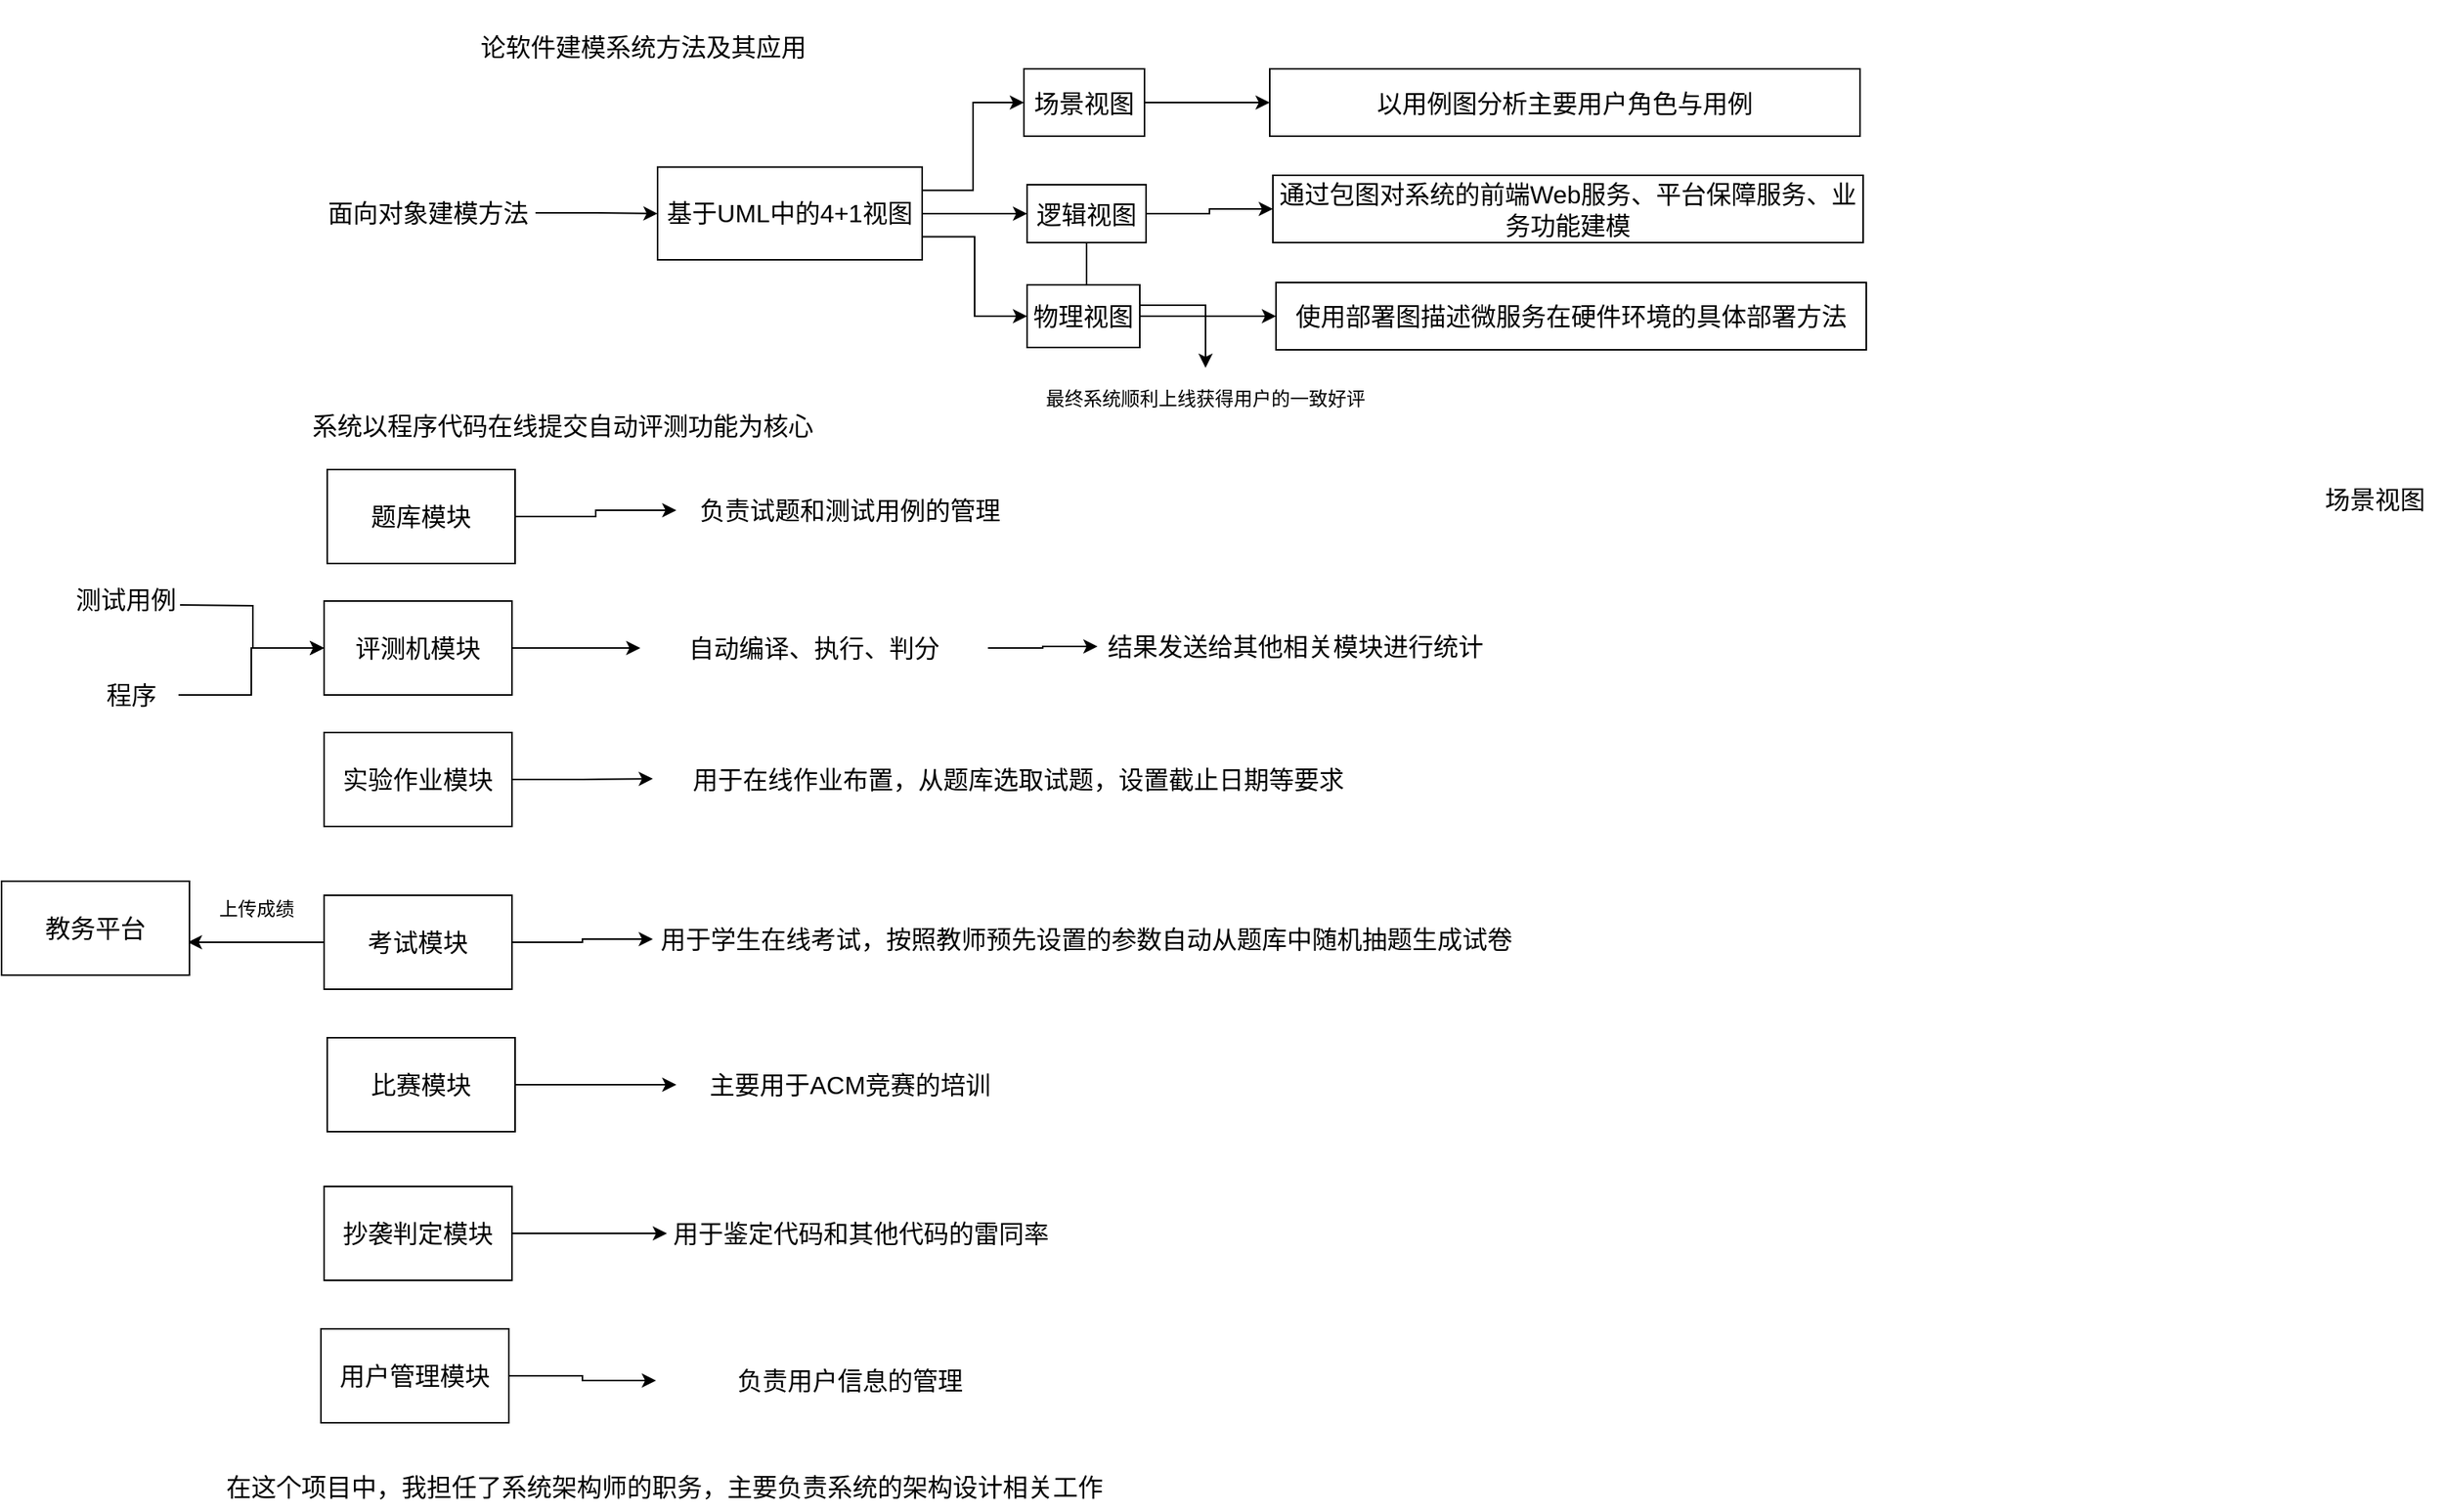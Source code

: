 <mxfile version="21.7.5" type="github">
  <diagram name="第 1 页" id="edIoZuRB3zaZxlKi64ll">
    <mxGraphModel dx="1509" dy="952" grid="0" gridSize="10" guides="1" tooltips="1" connect="1" arrows="1" fold="1" page="1" pageScale="1" pageWidth="10000" pageHeight="10000" math="0" shadow="0">
      <root>
        <mxCell id="0" />
        <mxCell id="1" parent="0" />
        <mxCell id="OHOCKgPiXyrj8ZHRfish-1" value="论软件建模系统方法及其应用" style="text;html=1;strokeColor=none;fillColor=none;align=center;verticalAlign=middle;whiteSpace=wrap;rounded=0;fontSize=16;" vertex="1" parent="1">
          <mxGeometry x="510" y="42" width="226" height="59" as="geometry" />
        </mxCell>
        <mxCell id="OHOCKgPiXyrj8ZHRfish-6" value="" style="edgeStyle=orthogonalEdgeStyle;rounded=0;orthogonalLoop=1;jettySize=auto;html=1;fontSize=16;" edge="1" parent="1" source="OHOCKgPiXyrj8ZHRfish-2" target="OHOCKgPiXyrj8ZHRfish-5">
          <mxGeometry relative="1" as="geometry" />
        </mxCell>
        <mxCell id="OHOCKgPiXyrj8ZHRfish-2" value="面向对象建模方法" style="text;html=1;strokeColor=none;fillColor=none;align=center;verticalAlign=middle;whiteSpace=wrap;rounded=0;fontSize=16;" vertex="1" parent="1">
          <mxGeometry x="417" y="161" width="137" height="34" as="geometry" />
        </mxCell>
        <mxCell id="OHOCKgPiXyrj8ZHRfish-8" value="" style="edgeStyle=orthogonalEdgeStyle;rounded=0;orthogonalLoop=1;jettySize=auto;html=1;fontSize=16;" edge="1" parent="1" source="OHOCKgPiXyrj8ZHRfish-5" target="OHOCKgPiXyrj8ZHRfish-7">
          <mxGeometry relative="1" as="geometry" />
        </mxCell>
        <mxCell id="OHOCKgPiXyrj8ZHRfish-11" style="edgeStyle=orthogonalEdgeStyle;rounded=0;orthogonalLoop=1;jettySize=auto;html=1;exitX=1;exitY=0.25;exitDx=0;exitDy=0;entryX=0;entryY=0.5;entryDx=0;entryDy=0;" edge="1" parent="1" source="OHOCKgPiXyrj8ZHRfish-5" target="OHOCKgPiXyrj8ZHRfish-9">
          <mxGeometry relative="1" as="geometry" />
        </mxCell>
        <mxCell id="OHOCKgPiXyrj8ZHRfish-12" style="edgeStyle=orthogonalEdgeStyle;rounded=0;orthogonalLoop=1;jettySize=auto;html=1;exitX=1;exitY=0.75;exitDx=0;exitDy=0;entryX=0;entryY=0.5;entryDx=0;entryDy=0;" edge="1" parent="1" source="OHOCKgPiXyrj8ZHRfish-5" target="OHOCKgPiXyrj8ZHRfish-10">
          <mxGeometry relative="1" as="geometry" />
        </mxCell>
        <mxCell id="OHOCKgPiXyrj8ZHRfish-5" value="基于UML中的4+1视图" style="whiteSpace=wrap;html=1;fontSize=16;" vertex="1" parent="1">
          <mxGeometry x="632" y="148.75" width="169" height="59.25" as="geometry" />
        </mxCell>
        <mxCell id="OHOCKgPiXyrj8ZHRfish-17" value="" style="edgeStyle=orthogonalEdgeStyle;rounded=0;orthogonalLoop=1;jettySize=auto;html=1;" edge="1" parent="1" source="OHOCKgPiXyrj8ZHRfish-7" target="OHOCKgPiXyrj8ZHRfish-15">
          <mxGeometry relative="1" as="geometry" />
        </mxCell>
        <mxCell id="OHOCKgPiXyrj8ZHRfish-55" value="" style="edgeStyle=orthogonalEdgeStyle;rounded=0;orthogonalLoop=1;jettySize=auto;html=1;" edge="1" parent="1" source="OHOCKgPiXyrj8ZHRfish-7" target="OHOCKgPiXyrj8ZHRfish-54">
          <mxGeometry relative="1" as="geometry" />
        </mxCell>
        <mxCell id="OHOCKgPiXyrj8ZHRfish-7" value="逻辑视图" style="whiteSpace=wrap;html=1;fontSize=16;" vertex="1" parent="1">
          <mxGeometry x="868" y="160" width="76" height="37" as="geometry" />
        </mxCell>
        <mxCell id="OHOCKgPiXyrj8ZHRfish-14" value="" style="edgeStyle=orthogonalEdgeStyle;rounded=0;orthogonalLoop=1;jettySize=auto;html=1;" edge="1" parent="1" source="OHOCKgPiXyrj8ZHRfish-9" target="OHOCKgPiXyrj8ZHRfish-13">
          <mxGeometry relative="1" as="geometry" />
        </mxCell>
        <mxCell id="OHOCKgPiXyrj8ZHRfish-9" value="场景视图&lt;br style=&quot;font-size: 16px;&quot;&gt;" style="whiteSpace=wrap;html=1;fontSize=16;" vertex="1" parent="1">
          <mxGeometry x="866" y="86" width="77" height="43" as="geometry" />
        </mxCell>
        <mxCell id="OHOCKgPiXyrj8ZHRfish-18" value="" style="edgeStyle=orthogonalEdgeStyle;rounded=0;orthogonalLoop=1;jettySize=auto;html=1;" edge="1" parent="1" source="OHOCKgPiXyrj8ZHRfish-10" target="OHOCKgPiXyrj8ZHRfish-16">
          <mxGeometry relative="1" as="geometry" />
        </mxCell>
        <mxCell id="OHOCKgPiXyrj8ZHRfish-10" value="物理视图" style="whiteSpace=wrap;html=1;fontSize=16;" vertex="1" parent="1">
          <mxGeometry x="868" y="224" width="72" height="40" as="geometry" />
        </mxCell>
        <mxCell id="OHOCKgPiXyrj8ZHRfish-13" value="以用例图分析主要用户角色与用例" style="whiteSpace=wrap;html=1;fontSize=16;" vertex="1" parent="1">
          <mxGeometry x="1023" y="86" width="377" height="43" as="geometry" />
        </mxCell>
        <mxCell id="OHOCKgPiXyrj8ZHRfish-15" value="通过包图对系统的前端Web服务、平台保障服务、业务功能建模" style="whiteSpace=wrap;html=1;fontSize=16;" vertex="1" parent="1">
          <mxGeometry x="1025" y="154" width="377" height="43" as="geometry" />
        </mxCell>
        <mxCell id="OHOCKgPiXyrj8ZHRfish-16" value="使用部署图描述微服务在硬件环境的具体部署方法" style="whiteSpace=wrap;html=1;fontSize=16;" vertex="1" parent="1">
          <mxGeometry x="1027" y="222.5" width="377" height="43" as="geometry" />
        </mxCell>
        <mxCell id="OHOCKgPiXyrj8ZHRfish-27" value="" style="edgeStyle=orthogonalEdgeStyle;rounded=0;orthogonalLoop=1;jettySize=auto;html=1;" edge="1" parent="1" source="OHOCKgPiXyrj8ZHRfish-19" target="OHOCKgPiXyrj8ZHRfish-28">
          <mxGeometry relative="1" as="geometry">
            <mxPoint x="619" y="326" as="targetPoint" />
          </mxGeometry>
        </mxCell>
        <mxCell id="OHOCKgPiXyrj8ZHRfish-19" value="题库模块" style="rounded=0;whiteSpace=wrap;html=1;fontSize=16;" vertex="1" parent="1">
          <mxGeometry x="421" y="342" width="120" height="60" as="geometry" />
        </mxCell>
        <mxCell id="OHOCKgPiXyrj8ZHRfish-38" value="" style="edgeStyle=orthogonalEdgeStyle;rounded=0;orthogonalLoop=1;jettySize=auto;html=1;" edge="1" parent="1" source="OHOCKgPiXyrj8ZHRfish-20" target="OHOCKgPiXyrj8ZHRfish-37">
          <mxGeometry relative="1" as="geometry" />
        </mxCell>
        <mxCell id="OHOCKgPiXyrj8ZHRfish-20" value="实验作业模块" style="rounded=0;whiteSpace=wrap;html=1;fontSize=16;" vertex="1" parent="1">
          <mxGeometry x="419" y="510" width="120" height="60" as="geometry" />
        </mxCell>
        <mxCell id="OHOCKgPiXyrj8ZHRfish-34" value="" style="edgeStyle=orthogonalEdgeStyle;rounded=0;orthogonalLoop=1;jettySize=auto;html=1;" edge="1" parent="1" source="OHOCKgPiXyrj8ZHRfish-21" target="OHOCKgPiXyrj8ZHRfish-33">
          <mxGeometry relative="1" as="geometry" />
        </mxCell>
        <mxCell id="OHOCKgPiXyrj8ZHRfish-21" value="评测机模块" style="rounded=0;whiteSpace=wrap;html=1;fontSize=16;" vertex="1" parent="1">
          <mxGeometry x="419" y="426" width="120" height="60" as="geometry" />
        </mxCell>
        <mxCell id="OHOCKgPiXyrj8ZHRfish-40" value="" style="edgeStyle=orthogonalEdgeStyle;rounded=0;orthogonalLoop=1;jettySize=auto;html=1;" edge="1" parent="1" source="OHOCKgPiXyrj8ZHRfish-22" target="OHOCKgPiXyrj8ZHRfish-39">
          <mxGeometry relative="1" as="geometry" />
        </mxCell>
        <mxCell id="OHOCKgPiXyrj8ZHRfish-42" value="" style="edgeStyle=orthogonalEdgeStyle;rounded=0;orthogonalLoop=1;jettySize=auto;html=1;" edge="1" parent="1" source="OHOCKgPiXyrj8ZHRfish-22">
          <mxGeometry relative="1" as="geometry">
            <mxPoint x="332" y="644" as="targetPoint" />
          </mxGeometry>
        </mxCell>
        <mxCell id="OHOCKgPiXyrj8ZHRfish-22" value="考试模块" style="rounded=0;whiteSpace=wrap;html=1;fontSize=16;" vertex="1" parent="1">
          <mxGeometry x="419" y="614" width="120" height="60" as="geometry" />
        </mxCell>
        <mxCell id="OHOCKgPiXyrj8ZHRfish-49" value="" style="edgeStyle=orthogonalEdgeStyle;rounded=0;orthogonalLoop=1;jettySize=auto;html=1;" edge="1" parent="1" source="OHOCKgPiXyrj8ZHRfish-23" target="OHOCKgPiXyrj8ZHRfish-48">
          <mxGeometry relative="1" as="geometry" />
        </mxCell>
        <mxCell id="OHOCKgPiXyrj8ZHRfish-23" value="用户管理模块" style="rounded=0;whiteSpace=wrap;html=1;fontSize=16;" vertex="1" parent="1">
          <mxGeometry x="417" y="891" width="120" height="60" as="geometry" />
        </mxCell>
        <mxCell id="OHOCKgPiXyrj8ZHRfish-45" value="" style="edgeStyle=orthogonalEdgeStyle;rounded=0;orthogonalLoop=1;jettySize=auto;html=1;" edge="1" parent="1" source="OHOCKgPiXyrj8ZHRfish-24" target="OHOCKgPiXyrj8ZHRfish-44">
          <mxGeometry relative="1" as="geometry" />
        </mxCell>
        <mxCell id="OHOCKgPiXyrj8ZHRfish-24" value="比赛模块" style="rounded=0;whiteSpace=wrap;html=1;fontSize=16;" vertex="1" parent="1">
          <mxGeometry x="421" y="705" width="120" height="60" as="geometry" />
        </mxCell>
        <mxCell id="OHOCKgPiXyrj8ZHRfish-47" value="" style="edgeStyle=orthogonalEdgeStyle;rounded=0;orthogonalLoop=1;jettySize=auto;html=1;" edge="1" parent="1" source="OHOCKgPiXyrj8ZHRfish-25" target="OHOCKgPiXyrj8ZHRfish-46">
          <mxGeometry relative="1" as="geometry" />
        </mxCell>
        <mxCell id="OHOCKgPiXyrj8ZHRfish-25" value="抄袭判定模块" style="rounded=0;whiteSpace=wrap;html=1;fontSize=16;" vertex="1" parent="1">
          <mxGeometry x="419" y="800" width="120" height="60" as="geometry" />
        </mxCell>
        <mxCell id="OHOCKgPiXyrj8ZHRfish-28" value="负责试题和测试用例的管理" style="text;html=1;strokeColor=none;fillColor=none;align=center;verticalAlign=middle;whiteSpace=wrap;rounded=0;fontSize=16;" vertex="1" parent="1">
          <mxGeometry x="644" y="351" width="222" height="34" as="geometry" />
        </mxCell>
        <mxCell id="OHOCKgPiXyrj8ZHRfish-31" style="edgeStyle=orthogonalEdgeStyle;rounded=0;orthogonalLoop=1;jettySize=auto;html=1;exitX=1;exitY=0.5;exitDx=0;exitDy=0;" edge="1" parent="1" target="OHOCKgPiXyrj8ZHRfish-21">
          <mxGeometry relative="1" as="geometry">
            <mxPoint x="327" y="428.5" as="sourcePoint" />
          </mxGeometry>
        </mxCell>
        <mxCell id="OHOCKgPiXyrj8ZHRfish-29" value="测试用例" style="text;html=1;strokeColor=none;fillColor=none;align=center;verticalAlign=middle;whiteSpace=wrap;rounded=0;fontSize=16;" vertex="1" parent="1">
          <mxGeometry x="255" y="408" width="75" height="33" as="geometry" />
        </mxCell>
        <mxCell id="OHOCKgPiXyrj8ZHRfish-50" style="edgeStyle=orthogonalEdgeStyle;rounded=0;orthogonalLoop=1;jettySize=auto;html=1;exitX=1;exitY=0.5;exitDx=0;exitDy=0;entryX=0;entryY=0.5;entryDx=0;entryDy=0;" edge="1" parent="1" source="OHOCKgPiXyrj8ZHRfish-30" target="OHOCKgPiXyrj8ZHRfish-21">
          <mxGeometry relative="1" as="geometry" />
        </mxCell>
        <mxCell id="OHOCKgPiXyrj8ZHRfish-30" value="程序" style="text;html=1;strokeColor=none;fillColor=none;align=center;verticalAlign=middle;whiteSpace=wrap;rounded=0;fontSize=16;" vertex="1" parent="1">
          <mxGeometry x="266" y="471" width="60" height="30" as="geometry" />
        </mxCell>
        <mxCell id="OHOCKgPiXyrj8ZHRfish-36" value="" style="edgeStyle=orthogonalEdgeStyle;rounded=0;orthogonalLoop=1;jettySize=auto;html=1;" edge="1" parent="1" source="OHOCKgPiXyrj8ZHRfish-33" target="OHOCKgPiXyrj8ZHRfish-35">
          <mxGeometry relative="1" as="geometry" />
        </mxCell>
        <mxCell id="OHOCKgPiXyrj8ZHRfish-33" value="自动编译、执行、判分" style="text;html=1;strokeColor=none;fillColor=none;align=center;verticalAlign=middle;whiteSpace=wrap;rounded=0;fontSize=16;" vertex="1" parent="1">
          <mxGeometry x="621" y="439" width="222" height="34" as="geometry" />
        </mxCell>
        <mxCell id="OHOCKgPiXyrj8ZHRfish-35" value="结果发送给其他相关模块进行统计" style="text;html=1;strokeColor=none;fillColor=none;align=center;verticalAlign=middle;whiteSpace=wrap;rounded=0;fontSize=16;" vertex="1" parent="1">
          <mxGeometry x="913" y="439" width="253" height="32" as="geometry" />
        </mxCell>
        <mxCell id="OHOCKgPiXyrj8ZHRfish-37" value="用于在线作业布置，从题库选取试题，设置截止日期等要求" style="text;html=1;strokeColor=none;fillColor=none;align=center;verticalAlign=middle;whiteSpace=wrap;rounded=0;fontSize=16;" vertex="1" parent="1">
          <mxGeometry x="629" y="521" width="467" height="37" as="geometry" />
        </mxCell>
        <mxCell id="OHOCKgPiXyrj8ZHRfish-39" value="用于学生在线考试，按照教师预先设置的参数自动从题库中随机抽题生成试卷" style="text;html=1;strokeColor=none;fillColor=none;align=center;verticalAlign=middle;whiteSpace=wrap;rounded=0;fontSize=16;" vertex="1" parent="1">
          <mxGeometry x="629" y="627" width="554" height="30" as="geometry" />
        </mxCell>
        <mxCell id="OHOCKgPiXyrj8ZHRfish-41" value="教务平台" style="rounded=0;whiteSpace=wrap;html=1;fontSize=16;" vertex="1" parent="1">
          <mxGeometry x="213" y="605" width="120" height="60" as="geometry" />
        </mxCell>
        <mxCell id="OHOCKgPiXyrj8ZHRfish-43" value="上传成绩" style="text;html=1;strokeColor=none;fillColor=none;align=center;verticalAlign=middle;whiteSpace=wrap;rounded=0;" vertex="1" parent="1">
          <mxGeometry x="346" y="608" width="60" height="30" as="geometry" />
        </mxCell>
        <mxCell id="OHOCKgPiXyrj8ZHRfish-44" value="主要用于ACM竞赛的培训" style="text;html=1;strokeColor=none;fillColor=none;align=center;verticalAlign=middle;whiteSpace=wrap;rounded=0;fontSize=16;" vertex="1" parent="1">
          <mxGeometry x="644" y="718" width="222" height="34" as="geometry" />
        </mxCell>
        <mxCell id="OHOCKgPiXyrj8ZHRfish-46" value="用于鉴定代码和其他代码的雷同率" style="text;html=1;strokeColor=none;fillColor=none;align=center;verticalAlign=middle;whiteSpace=wrap;rounded=0;fontSize=16;" vertex="1" parent="1">
          <mxGeometry x="638" y="814" width="248" height="32" as="geometry" />
        </mxCell>
        <mxCell id="OHOCKgPiXyrj8ZHRfish-48" value="负责用户信息的管理" style="text;html=1;strokeColor=none;fillColor=none;align=center;verticalAlign=middle;whiteSpace=wrap;rounded=0;fontSize=16;" vertex="1" parent="1">
          <mxGeometry x="631" y="908" width="248" height="32" as="geometry" />
        </mxCell>
        <mxCell id="OHOCKgPiXyrj8ZHRfish-51" value="系统以程序代码在线提交自动评测功能为核心" style="text;html=1;strokeColor=none;fillColor=none;align=center;verticalAlign=middle;whiteSpace=wrap;rounded=0;fontSize=16;" vertex="1" parent="1">
          <mxGeometry x="406" y="299" width="331" height="30" as="geometry" />
        </mxCell>
        <mxCell id="OHOCKgPiXyrj8ZHRfish-52" value="在这个项目中，我担任了系统架构师的职务，主要负责系统的架构设计相关工作" style="text;html=1;strokeColor=none;fillColor=none;align=center;verticalAlign=middle;whiteSpace=wrap;rounded=0;fontSize=16;" vertex="1" parent="1">
          <mxGeometry x="343" y="977" width="587" height="30" as="geometry" />
        </mxCell>
        <mxCell id="OHOCKgPiXyrj8ZHRfish-54" value="最终系统顺利上线获得用户的一致好评" style="text;html=1;strokeColor=none;fillColor=none;align=center;verticalAlign=middle;whiteSpace=wrap;rounded=0;" vertex="1" parent="1">
          <mxGeometry x="855" y="277" width="254" height="40" as="geometry" />
        </mxCell>
        <mxCell id="OHOCKgPiXyrj8ZHRfish-57" value="场景视图" style="text;html=1;strokeColor=none;fillColor=none;align=center;verticalAlign=middle;whiteSpace=wrap;rounded=0;fontSize=16;" vertex="1" parent="1">
          <mxGeometry x="1686" y="342" width="86" height="37" as="geometry" />
        </mxCell>
      </root>
    </mxGraphModel>
  </diagram>
</mxfile>
